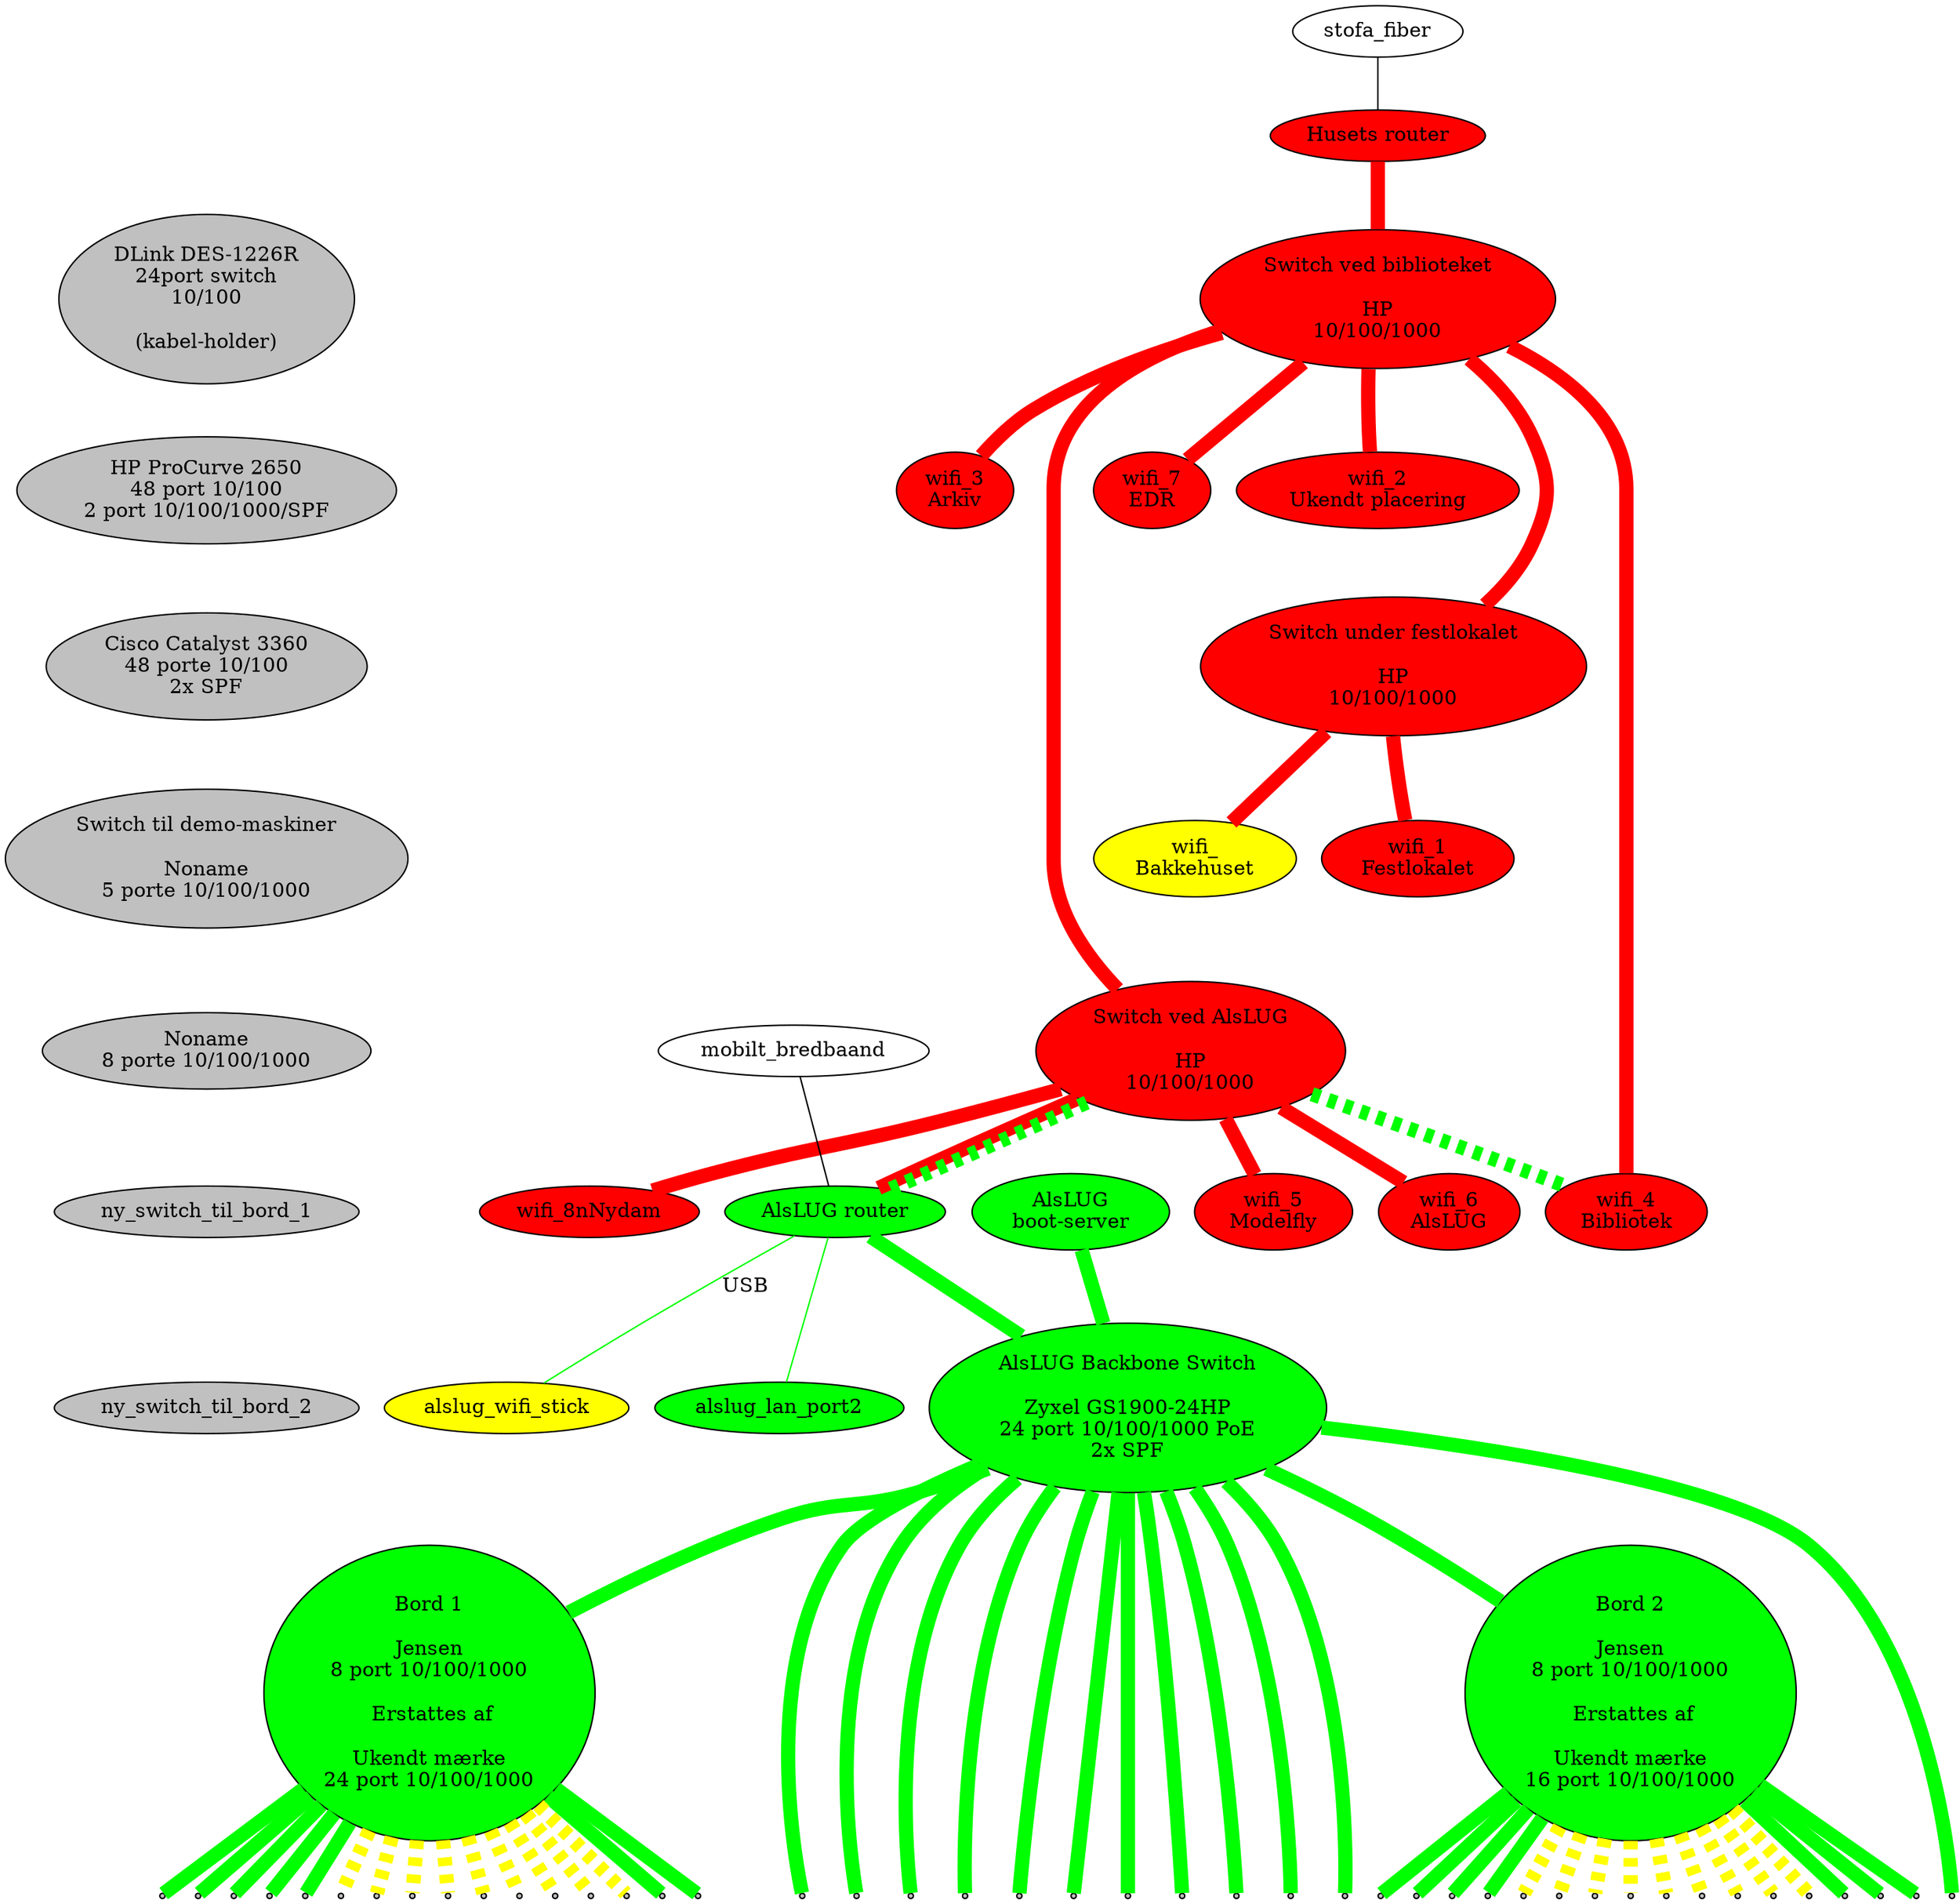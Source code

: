 digraph xxx {
#  link_12a [ shape=point ];
#  link_12b [ shape=point ];
#  link_12c [ shape=point ];
  edge [ dir=none penwidth=10 ];

  node [ style=filled fillcolor=red ];
  husets_router [ label="Husets router" ];
  husets_switch_1 [ label="Switch ved biblioteket\n\nHP\n10/100/1000" ];
  husets_switch_2 [ label="Switch ved AlsLUG\n\nHP\n10/100/1000" ];
  festlokale_switch [ label="Switch under festlokalet\n\nHP\n10/100/1000" ];
  wifi_1 [ label="wifi_1\nFestlokalet" ];
  wifi_2 [ label="wifi_2\nUkendt placering" ];
  wifi_3 [ label="wifi_3\nArkiv"];
  wifi_4 [ label="wifi_4\nBibliotek" ];
  wifi_5 [ label="wifi_5\nModelfly" ];
  wifi_6 [ label="wifi_6\nAlsLUG" ];
  wifi_7 [ label="wifi_7\nEDR" ];
  wifi_8 [ label="wifi_\8nNydam" ];
  wifi_9 [ label="wifi_\nBakkehuset" fillcolor=yellow ];
  
  node [ style=filled fillcolor=green ];
  alslug_router [ label="AlsLUG router" ];
  alslug_gl_bootserver [ label="AlsLUG\nboot-server" ];
  alslug_backbone_switch [ label="AlsLUG Backbone Switch\n\nZyxel GS1900-24HP\n24 port 10/100/1000 PoE\n2x SPF"];
  bord_1 [ label="Bord 1\n\nJensen\n8 port 10/100/1000\n\n Erstattes af\n\nUkendt mærke\n24 port 10/100/1000"];
  bord_2 [ label="Bord 2\n\nJensen\n8 port 10/100/1000\n\n Erstattes af\n\nUkendt mærke\n16 port 10/100/1000"];
  alslug_wifi_stick alslug_lan_port2;
  
  // Udstyr som pt ikke bruges
  node [ style=filled fillcolor=gray ];
  switch_24p      [ label="DLink DES-1226R\n24port switch\n10/100\n\n(kabel-holder)"];
  switch_48p      [ label="HP ProCurve 2650\n48 port 10/100\n2 port 10/100/1000/SPF"];
  switch_48p_poe  [ label="Cisco Catalyst 3360\n48 porte 10/100\n2x SPF"];
  switch_5p       [ label="Switch til demo-maskiner\n\nNoname\n5 porte 10/100/1000" ];
  switch_8p       [ label="Noname\n8 porte 10/100/1000"];
  
  switch_24p -> switch_48p -> switch_48p_poe -> switch_5p -> switch_8p -> ny_switch_til_bord_1 -> ny_switch_til_bord_2 -> bord_1 [ color=invis ];
  
  
  node [ style=normal ];
  // Internet forbindelser
  stofa_fiber      -> husets_router [ penwidth=1 fillcolor=black style=filled ];
  mobilt_bredbaand -> alslug_router [ penwidth=1 fillcolor=black style=filled ];
  
  // Husets forbindelser
  edge  [ color=red style=solid ];
  husets_switch_1 -> festlokale_switch -> {             wifi_1                                                  wifi_9 };
  husets_router -> husets_switch_1 -> {                        wifi_2 wifi_3 wifi_4               wifi_7               };
  husets_switch_1 -> husets_switch_2 -> { alslug_router                             wifi_5 wifi_6        wifi_8        };

  // VLAN forbindelser over bakkensbros netværk
  edge  [ color=green style=dashed ];
  husets_switch_2 -> { alslug_router wifi_4 };

  alslug_wifi_stick [ fillcolor=yellow style=filled ];

  // Interne forbindelser
  edge [ color=green style=solid ];
  node [ shape=point ];
  
  {alslug_router alslug_gl_bootserver} -> alslug_backbone_switch -> { bord_1 bord_2 
                  vindue_left_12  vindue_left_11  vindue_left_10  vindue_left_9
                  vindue_center_8 vindue_center_7 vindue_center_6 vindue_center_5
                  vindue_right_4  vindue_right_3  vindue_right_2  vindue_right_1
                  }

  alslug_router -> alslug_wifi_stick [ penwidth=1 label="USB" ];
  alslug_router -> alslug_lan_port2 [ penwidth=1 ];
  
  bord_1 -> {
                  bord_1_1 bord_1_2 bord_1_3 bord_1_4 bord_1_5 bord_1_6 bord_1_7
                };
  bord_1 -> {
                  bord_1_8 bord_1_9 bord_1_10 bord_1_11 bord_1_12 bord_1_13 bord_1_14 bord_1_15 bord_1_16
                } [ style=dashed color=yellow ];
  bord_2 -> {
                  bord_2_1 bord_2_2 bord_2_3 bord_2_4 bord_2_5 bord_2_6 bord_2_7
                };
  bord_2 -> {
                  bord_2_8 bord_2_9 bord_2_10 bord_2_11 bord_2_12 bord_2_13 bord_2_14 bord_2_15 bord_2_16
                } [ style=dashed color=yellow ];
                
  edge [ color=invis ];
  husets_switch_1 -> wifi_2 -> festlokale_switch -> wifi_1 -> husets_switch_2;

  subgraph {
    rank = same;
                  vindue_left_12;   vindue_left_11;   vindue_left_10;   vindue_left_9;
                  vindue_center_8;  vindue_center_7;  vindue_center_6;  vindue_center_5;
                  vindue_right_4;   vindue_right_3;   vindue_right_2;   vindue_right_1;
                  bord_1_1;   bord_1_2;   bord_1_3;   bord_1_4;   bord_1_5;   bord_1_6;   bord_1_7;   bord_1_8;
                  bord_1_9;   bord_1_10;  bord_1_11;  bord_1_12;  bord_1_13;  bord_1_14;  bord_1_15;  bord_1_16;
                  bord_2_1;   bord_2_2;   bord_2_3;   bord_2_4;   bord_2_5;   bord_2_6;   bord_2_7;   bord_2_8;
                  bord_2_9;   bord_2_10;  bord_2_11;  bord_2_12;  bord_2_13;  bord_2_14;  bord_2_15;  bord_2_16;
  }
}
